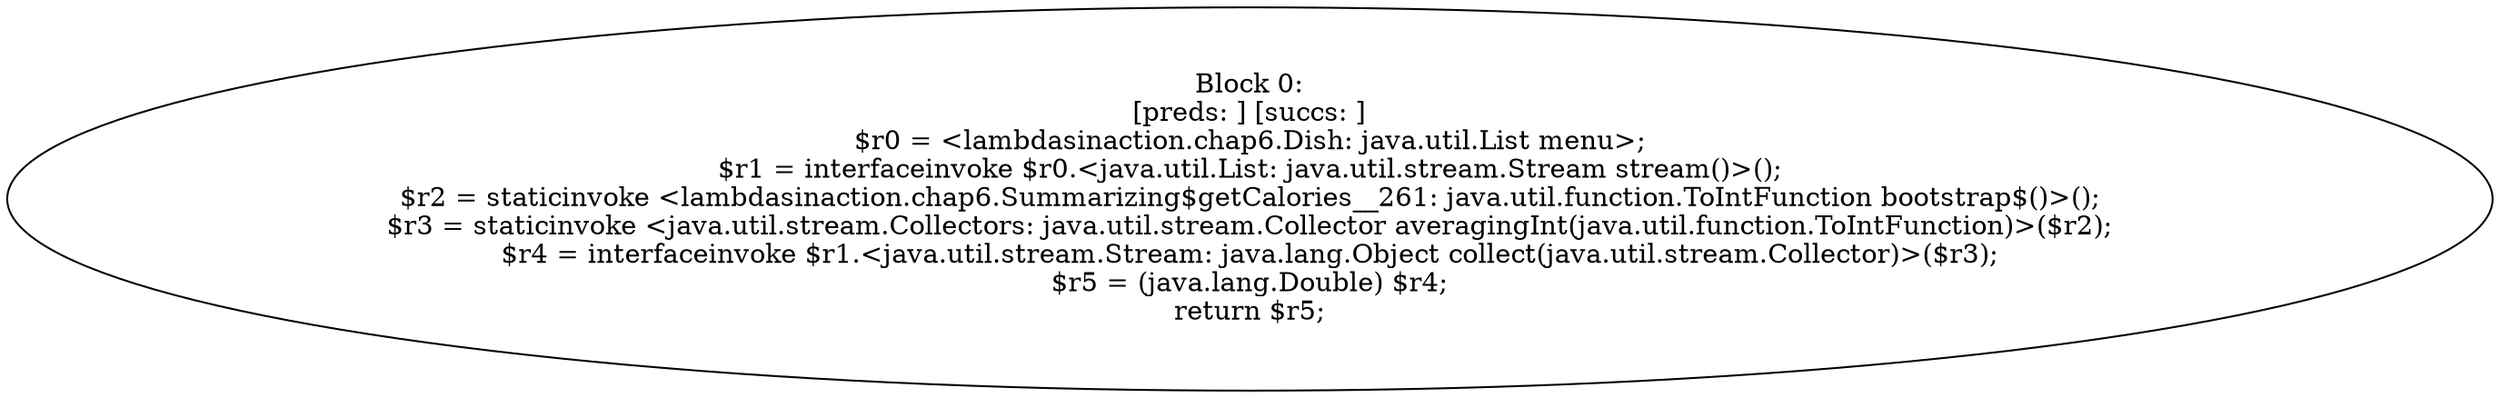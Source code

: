 digraph "unitGraph" {
    "Block 0:
[preds: ] [succs: ]
$r0 = <lambdasinaction.chap6.Dish: java.util.List menu>;
$r1 = interfaceinvoke $r0.<java.util.List: java.util.stream.Stream stream()>();
$r2 = staticinvoke <lambdasinaction.chap6.Summarizing$getCalories__261: java.util.function.ToIntFunction bootstrap$()>();
$r3 = staticinvoke <java.util.stream.Collectors: java.util.stream.Collector averagingInt(java.util.function.ToIntFunction)>($r2);
$r4 = interfaceinvoke $r1.<java.util.stream.Stream: java.lang.Object collect(java.util.stream.Collector)>($r3);
$r5 = (java.lang.Double) $r4;
return $r5;
"
}
